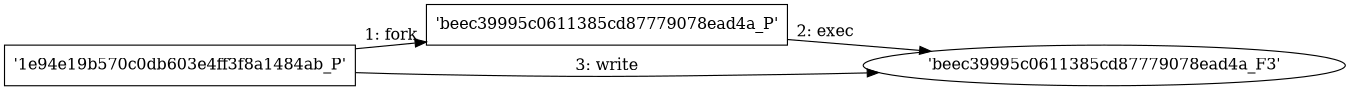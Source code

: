 digraph "D:\Learning\Paper\apt\基于CTI的攻击预警\Dataset\攻击图\ASGfromALLCTI\VRT-2013-1004 (CVE-2013-6490) Buffer overflow in SIMPLE header parsing.dot" {
rankdir="LR"
size="9"
fixedsize="false"
splines="true"
nodesep=0.3
ranksep=0
fontsize=10
overlap="scalexy"
engine= "neato"
	"'1e94e19b570c0db603e4ff3f8a1484ab_P'" [node_type=Process shape=box]
	"'beec39995c0611385cd87779078ead4a_P'" [node_type=Process shape=box]
	"'1e94e19b570c0db603e4ff3f8a1484ab_P'" -> "'beec39995c0611385cd87779078ead4a_P'" [label="1: fork"]
	"'beec39995c0611385cd87779078ead4a_P'" [node_type=Process shape=box]
	"'beec39995c0611385cd87779078ead4a_F3'" [node_type=File shape=ellipse]
	"'beec39995c0611385cd87779078ead4a_P'" -> "'beec39995c0611385cd87779078ead4a_F3'" [label="2: exec"]
	"'beec39995c0611385cd87779078ead4a_F3'" [node_type=file shape=ellipse]
	"'1e94e19b570c0db603e4ff3f8a1484ab_P'" [node_type=Process shape=box]
	"'1e94e19b570c0db603e4ff3f8a1484ab_P'" -> "'beec39995c0611385cd87779078ead4a_F3'" [label="3: write"]
}
